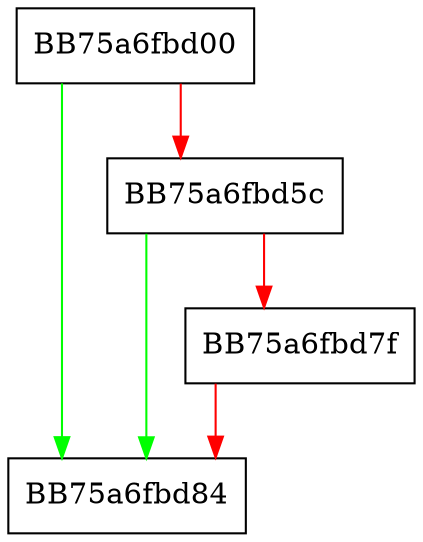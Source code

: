 digraph KslDriver {
  node [shape="box"];
  graph [splines=ortho];
  BB75a6fbd00 -> BB75a6fbd84 [color="green"];
  BB75a6fbd00 -> BB75a6fbd5c [color="red"];
  BB75a6fbd5c -> BB75a6fbd84 [color="green"];
  BB75a6fbd5c -> BB75a6fbd7f [color="red"];
  BB75a6fbd7f -> BB75a6fbd84 [color="red"];
}